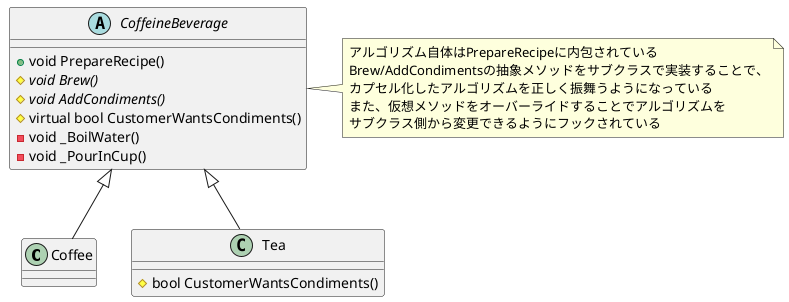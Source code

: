 @startuml

Coffee -up-|> CoffeineBeverage
Tea -up-|> CoffeineBeverage

abstract class CoffeineBeverage {
    + void PrepareRecipe()
    # {abstract} void Brew()
    # {abstract} void AddCondiments()
    # virtual bool CustomerWantsCondiments()
    - void _BoilWater()
    - void _PourInCup()
}

class Coffee {
}

class Tea {
    # bool CustomerWantsCondiments()
}

note right of CoffeineBeverage
    アルゴリズム自体はPrepareRecipeに内包されている
    Brew/AddCondimentsの抽象メソッドをサブクラスで実装することで、
    カプセル化したアルゴリズムを正しく振舞うようになっている
    また、仮想メソッドをオーバーライドすることでアルゴリズムを
    サブクラス側から変更できるようにフックされている
end note
@enduml